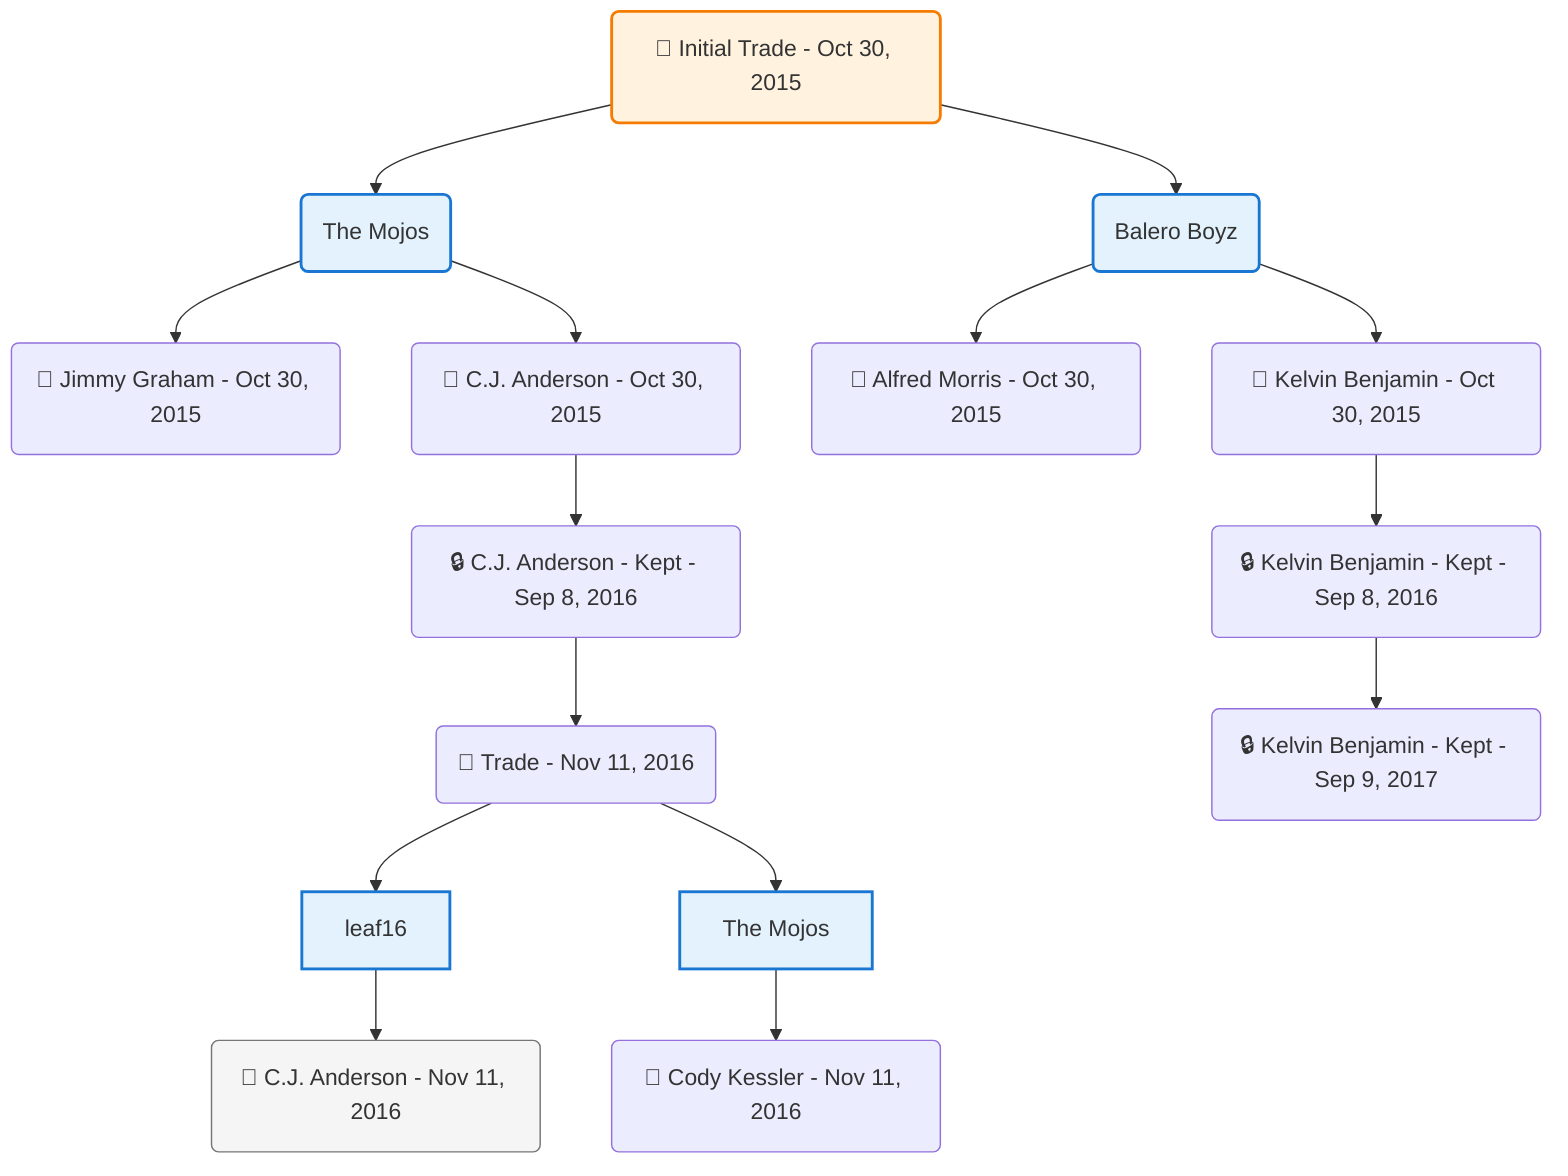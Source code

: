 flowchart TD

    TRADE_MAIN("🔄 Initial Trade - Oct 30, 2015")
    TEAM_1("The Mojos")
    TEAM_2("Balero Boyz")
    NODE_73711618-23f5-4677-89be-12d59ba44a78("🔄 Jimmy Graham - Oct 30, 2015")
    NODE_815dc405-745e-48ad-b947-4bce55d00291("🔄 Alfred Morris - Oct 30, 2015")
    NODE_e1da0005-6db4-459c-b82d-83180fbe1802("🔄 Kelvin Benjamin - Oct 30, 2015")
    NODE_e9d6c4ee-4c99-42bb-ad82-f78104bf1421("🔒 Kelvin Benjamin - Kept - Sep 8, 2016")
    NODE_5ec72c21-bdec-4a08-91b2-c2cf951fbbe2("🔒 Kelvin Benjamin - Kept - Sep 9, 2017")
    NODE_833f2e18-0fd7-407d-8fec-8a8c5ac572c9("🔄 C.J. Anderson - Oct 30, 2015")
    NODE_f935890a-3c85-4917-8fb6-e32dd4d03335("🔒 C.J. Anderson - Kept - Sep 8, 2016")
    TRADE_6f634846-b9a2-4457-bb13-5082582803bb_3("🔄 Trade - Nov 11, 2016")
    TEAM_66fb98f4-89a7-45f9-893a-b41d71e6249d_4["leaf16"]
    NODE_a7f8091d-7b64-49ca-8b0d-20374a77a3d4("🔄 C.J. Anderson - Nov 11, 2016")
    TEAM_bbe2d0ad-54cf-4c22-be82-b2a5f262a157_5["The Mojos"]
    NODE_fbbfc1a1-bc66-47a6-a79a-2b622cda794a("🔄 Cody Kessler - Nov 11, 2016")

    TRADE_MAIN --> TEAM_1
    TRADE_MAIN --> TEAM_2
    TEAM_1 --> NODE_73711618-23f5-4677-89be-12d59ba44a78
    TEAM_2 --> NODE_815dc405-745e-48ad-b947-4bce55d00291
    TEAM_2 --> NODE_e1da0005-6db4-459c-b82d-83180fbe1802
    NODE_e1da0005-6db4-459c-b82d-83180fbe1802 --> NODE_e9d6c4ee-4c99-42bb-ad82-f78104bf1421
    NODE_e9d6c4ee-4c99-42bb-ad82-f78104bf1421 --> NODE_5ec72c21-bdec-4a08-91b2-c2cf951fbbe2
    TEAM_1 --> NODE_833f2e18-0fd7-407d-8fec-8a8c5ac572c9
    NODE_833f2e18-0fd7-407d-8fec-8a8c5ac572c9 --> NODE_f935890a-3c85-4917-8fb6-e32dd4d03335
    NODE_f935890a-3c85-4917-8fb6-e32dd4d03335 --> TRADE_6f634846-b9a2-4457-bb13-5082582803bb_3
    TRADE_6f634846-b9a2-4457-bb13-5082582803bb_3 --> TEAM_66fb98f4-89a7-45f9-893a-b41d71e6249d_4
    TEAM_66fb98f4-89a7-45f9-893a-b41d71e6249d_4 --> NODE_a7f8091d-7b64-49ca-8b0d-20374a77a3d4
    TRADE_6f634846-b9a2-4457-bb13-5082582803bb_3 --> TEAM_bbe2d0ad-54cf-4c22-be82-b2a5f262a157_5
    TEAM_bbe2d0ad-54cf-4c22-be82-b2a5f262a157_5 --> NODE_fbbfc1a1-bc66-47a6-a79a-2b622cda794a

    %% Node styling
    classDef teamNode fill:#e3f2fd,stroke:#1976d2,stroke-width:2px
    classDef tradeNode fill:#fff3e0,stroke:#f57c00,stroke-width:2px
    classDef playerNode fill:#f3e5f5,stroke:#7b1fa2,stroke-width:1px
    classDef nonRootPlayerNode fill:#f5f5f5,stroke:#757575,stroke-width:1px
    classDef endNode fill:#ffebee,stroke:#c62828,stroke-width:2px
    classDef waiverNode fill:#e8f5e8,stroke:#388e3c,stroke-width:2px
    classDef championshipNode fill:#fff9c4,stroke:#f57f17,stroke-width:3px

    class TEAM_1,TEAM_2,TEAM_66fb98f4-89a7-45f9-893a-b41d71e6249d_4,TEAM_bbe2d0ad-54cf-4c22-be82-b2a5f262a157_5 teamNode
    class NODE_a7f8091d-7b64-49ca-8b0d-20374a77a3d4 nonRootPlayerNode
    class TRADE_MAIN tradeNode